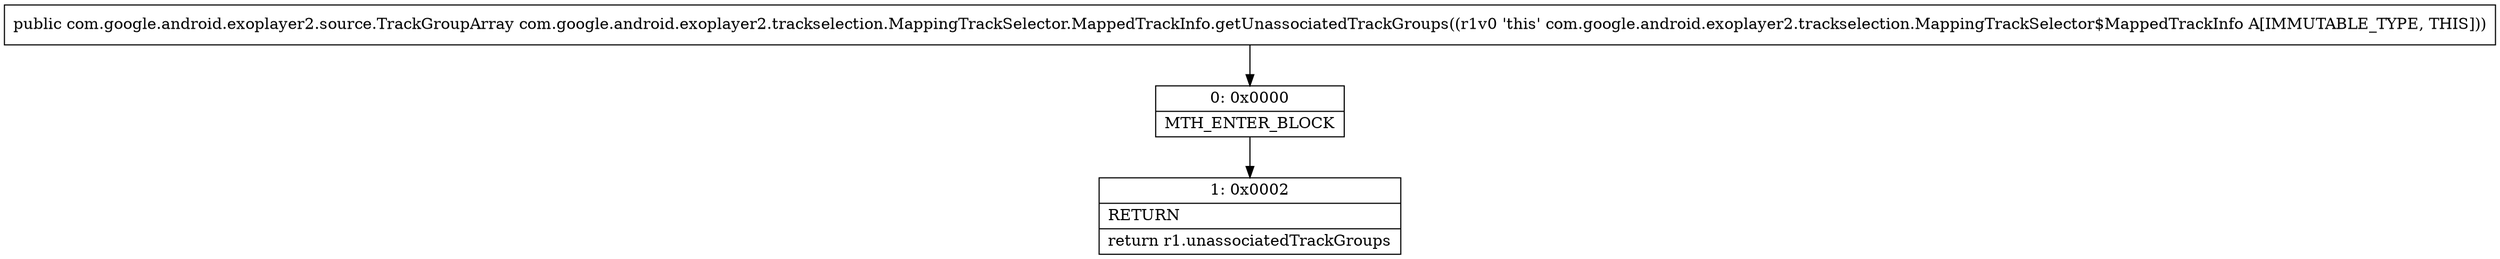 digraph "CFG forcom.google.android.exoplayer2.trackselection.MappingTrackSelector.MappedTrackInfo.getUnassociatedTrackGroups()Lcom\/google\/android\/exoplayer2\/source\/TrackGroupArray;" {
Node_0 [shape=record,label="{0\:\ 0x0000|MTH_ENTER_BLOCK\l}"];
Node_1 [shape=record,label="{1\:\ 0x0002|RETURN\l|return r1.unassociatedTrackGroups\l}"];
MethodNode[shape=record,label="{public com.google.android.exoplayer2.source.TrackGroupArray com.google.android.exoplayer2.trackselection.MappingTrackSelector.MappedTrackInfo.getUnassociatedTrackGroups((r1v0 'this' com.google.android.exoplayer2.trackselection.MappingTrackSelector$MappedTrackInfo A[IMMUTABLE_TYPE, THIS])) }"];
MethodNode -> Node_0;
Node_0 -> Node_1;
}

